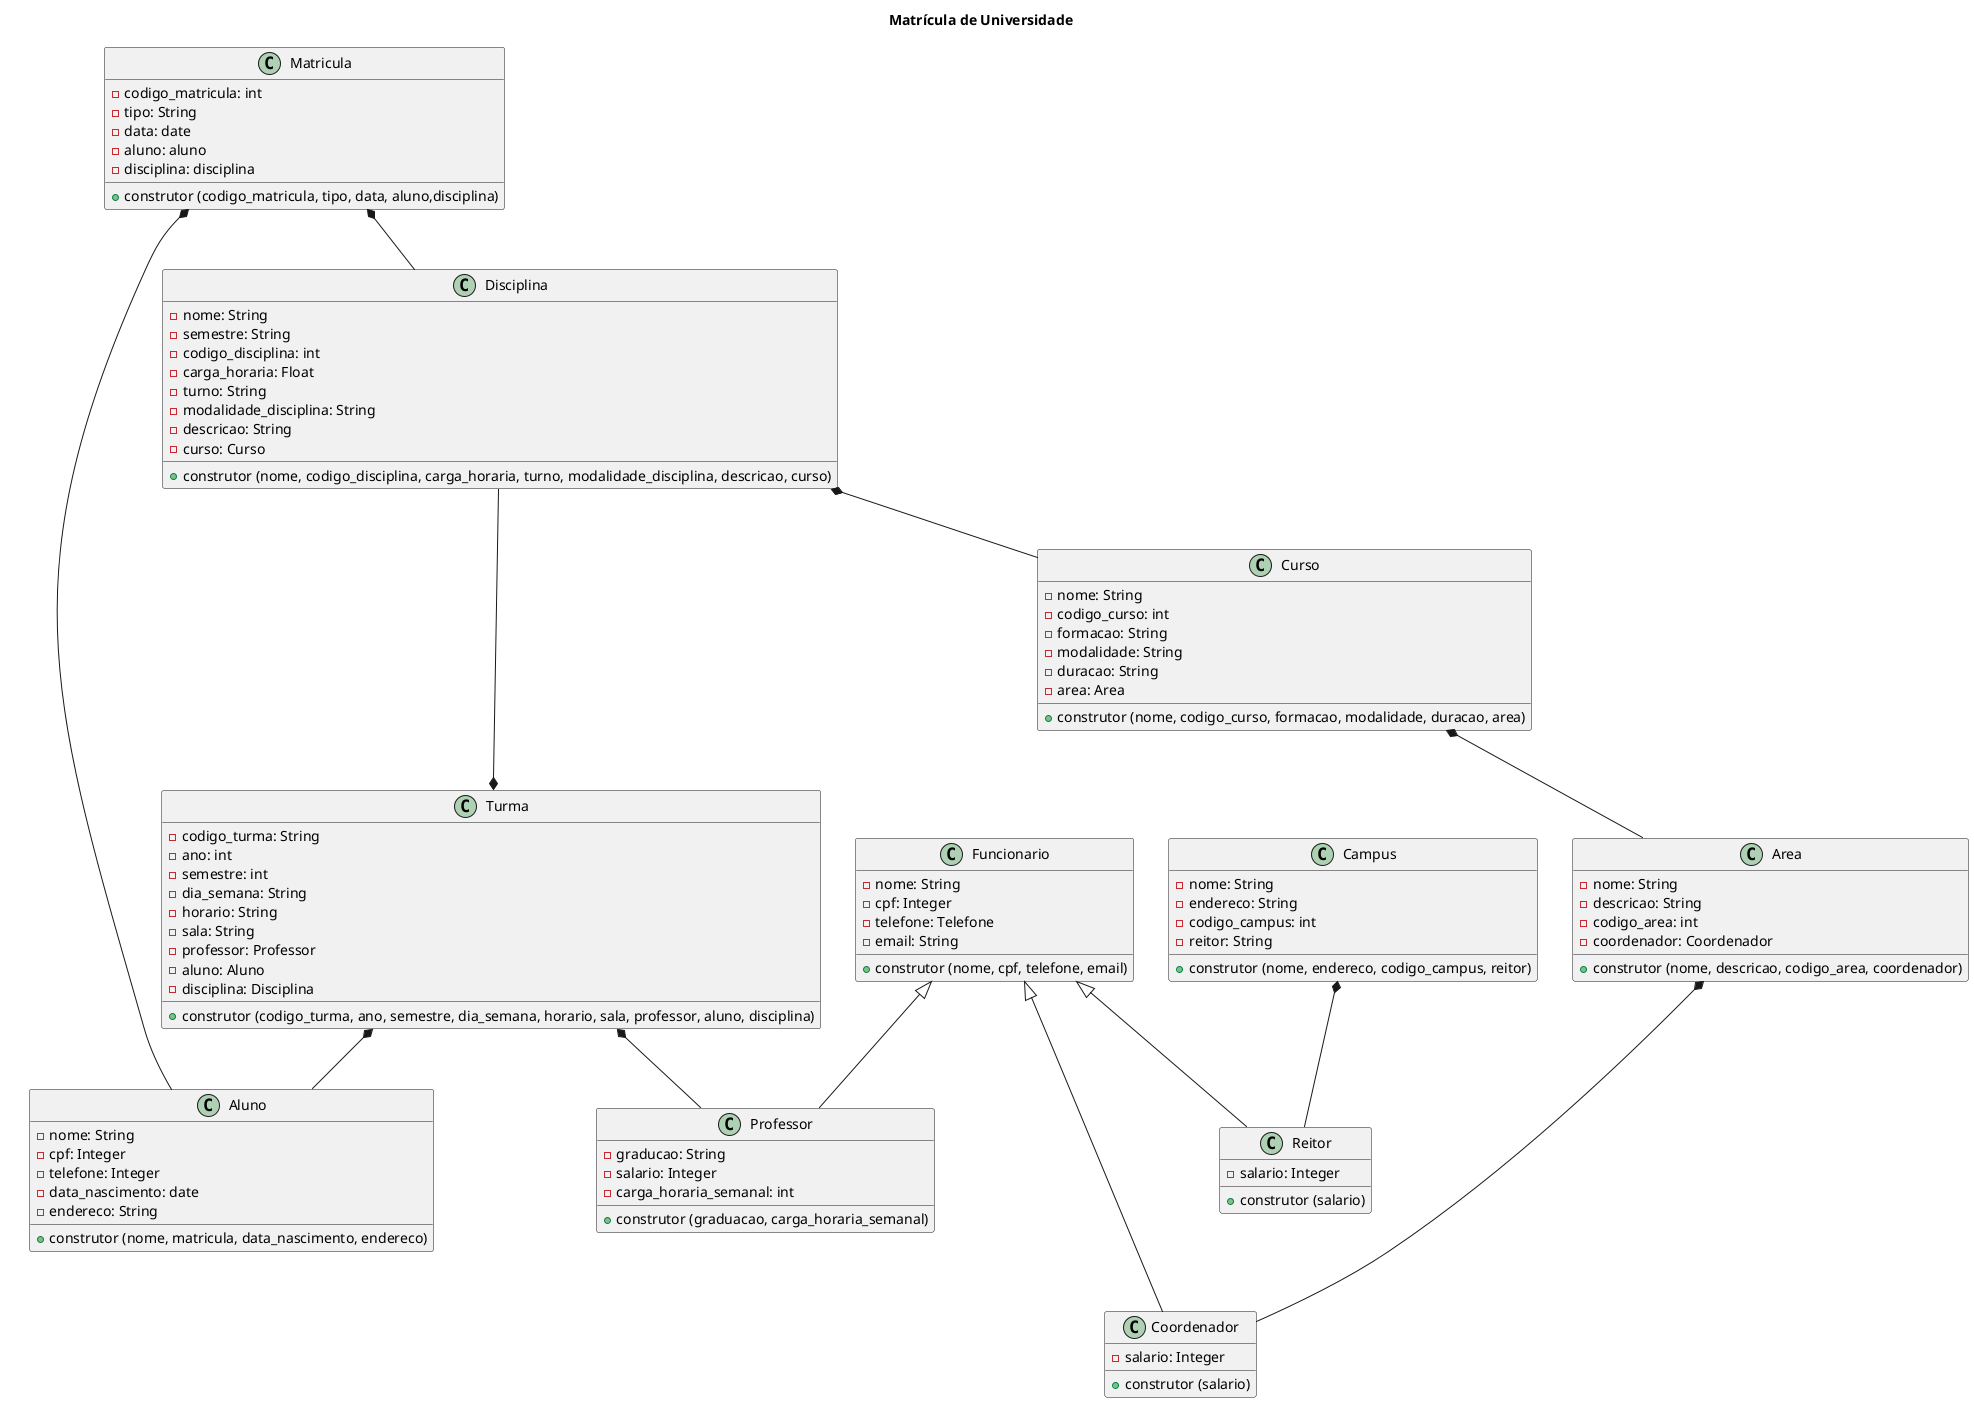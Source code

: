 @startuml

title Matrícula de Universidade

class Aluno{
    - nome: String
    - cpf: Integer
    - telefone: Integer
    - data_nascimento: date
    - endereco: String
    + construtor (nome, matricula, data_nascimento, endereco)
}

class Funcionario{
    - nome: String
    - cpf: Integer
    - telefone: Telefone
    - email: String
    + construtor (nome, cpf, telefone, email)
}

class Professor{
    - graducao: String
    - salario: Integer
    - carga_horaria_semanal: int
    + construtor (graduacao, carga_horaria_semanal)
}

class Coordenador{
    - salario: Integer
    + construtor (salario)
}

class Reitor{
    -salario: Integer
    + construtor (salario)
}

class Turma{
    - codigo_turma: String
    - ano: int
    - semestre: int
    - dia_semana: String
    - horario: String
    - sala: String
    - professor: Professor
    - aluno: Aluno
    - disciplina: Disciplina
    + construtor (codigo_turma, ano, semestre, dia_semana, horario, sala, professor, aluno, disciplina)
}

class Matricula{
    - codigo_matricula: int
    - tipo: String
    - data: date
    - aluno: aluno
    - disciplina: disciplina
    + construtor (codigo_matricula, tipo, data, aluno,disciplina)
}


class Disciplina{
    - nome: String
    - semestre: String
    - codigo_disciplina: int
    - carga_horaria: Float
    - turno: String
    - modalidade_disciplina: String
    - descricao: String
    - curso: Curso
    + construtor (nome, codigo_disciplina, carga_horaria, turno, modalidade_disciplina, descricao, curso)
}

class Curso{
    - nome: String  
    - codigo_curso: int
    - formacao: String
    - modalidade: String
    - duracao: String
    - area: Area
    + construtor (nome, codigo_curso, formacao, modalidade, duracao, area)
}

class Area{
    - nome: String
    - descricao: String
    - codigo_area: int
    - coordenador: Coordenador
    + construtor (nome, descricao, codigo_area, coordenador)
}

class Campus{
    - nome: String
    - endereco: String
    - codigo_campus: int
    - reitor: String
    + construtor (nome, endereco, codigo_campus, reitor)
}

Funcionario <|-- Professor
Funcionario <|-- Coordenador
Funcionario <|-- Reitor
Turma *-- Aluno
Turma *-- Professor
Turma *---up Disciplina
Campus *-- Reitor
Disciplina *-- Curso
Curso *-- Area
Area *--- Coordenador
Matricula *-- Aluno
Matricula *-- Disciplina

@enduml